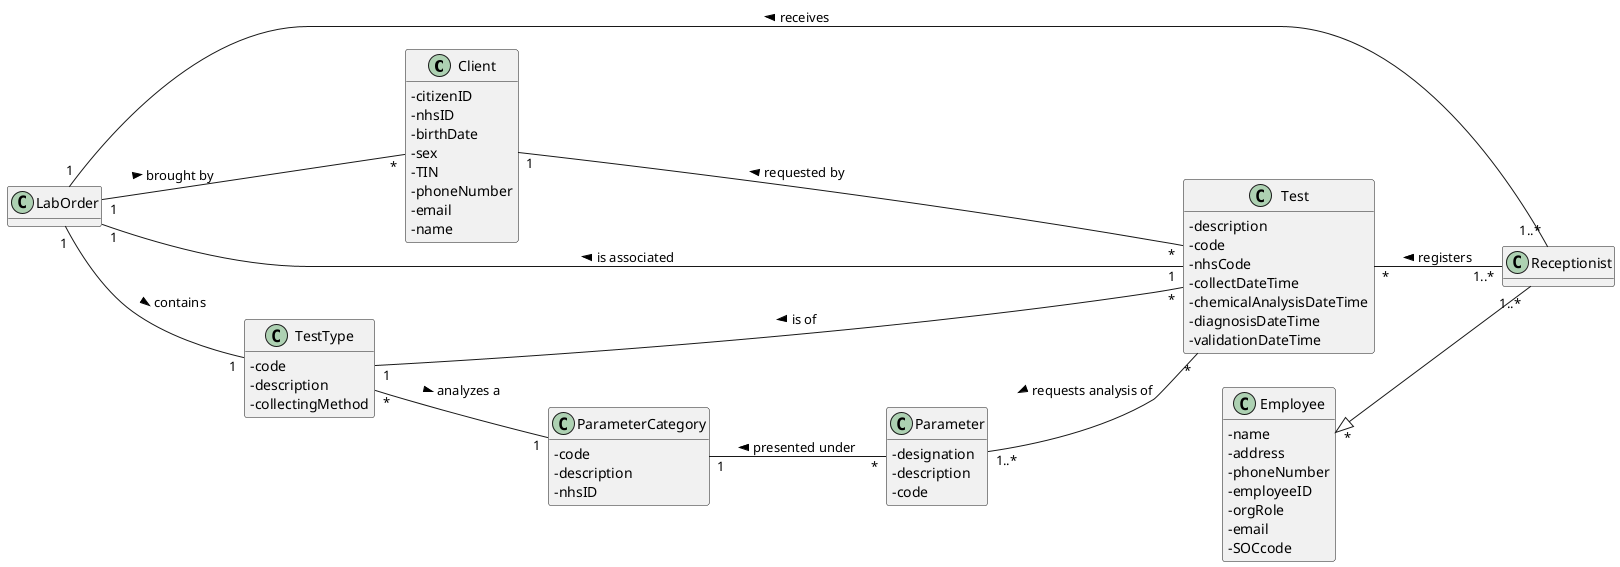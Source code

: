 @startuml
'https://plantuml.com/class-diagram

hide methods
skinparam classAttributeIconSize 0
left to right direction


class Client
class LabOrder
class Receptionist
class Employee
class ParameterCategory
class Parameter
class TestType
class Test

LabOrder "1" -- "*" Client : > brought by
LabOrder "1" -- "1..*" Receptionist : < receives
Employee "*" <|-- "1..*" Receptionist
LabOrder "1" -- "1" Test : < is associated
LabOrder "1" -- "1" TestType : > contains
TestType "*" -- "1" ParameterCategory : > analyzes a
TestType "1" -- "*" Test: < is of
ParameterCategory "1" -- "*" Parameter : < presented under
Parameter "1..*" -- "*" Test : < requests analysis of
Test "*" -- "1..*" Receptionist : < registers
Client "1" -- "*" Test : < requested by

class Employee{
-name
-address
-phoneNumber
-employeeID
-orgRole
-email
-SOCcode
}

class Receptionist{
}

class Client{
-citizenID
-nhsID
-birthDate
-sex
-TIN
-phoneNumber
-email
-name
}

class LabOrder{
}

class ParameterCategory{
-code
-description
-nhsID
}

class Parameter{
-designation
-description
-code
}

class TestType{
-code
-description
-collectingMethod
}

class Test{
-description
-code
-nhsCode
-collectDateTime
-chemicalAnalysisDateTime
-diagnosisDateTime
-validationDateTime
}


@enduml